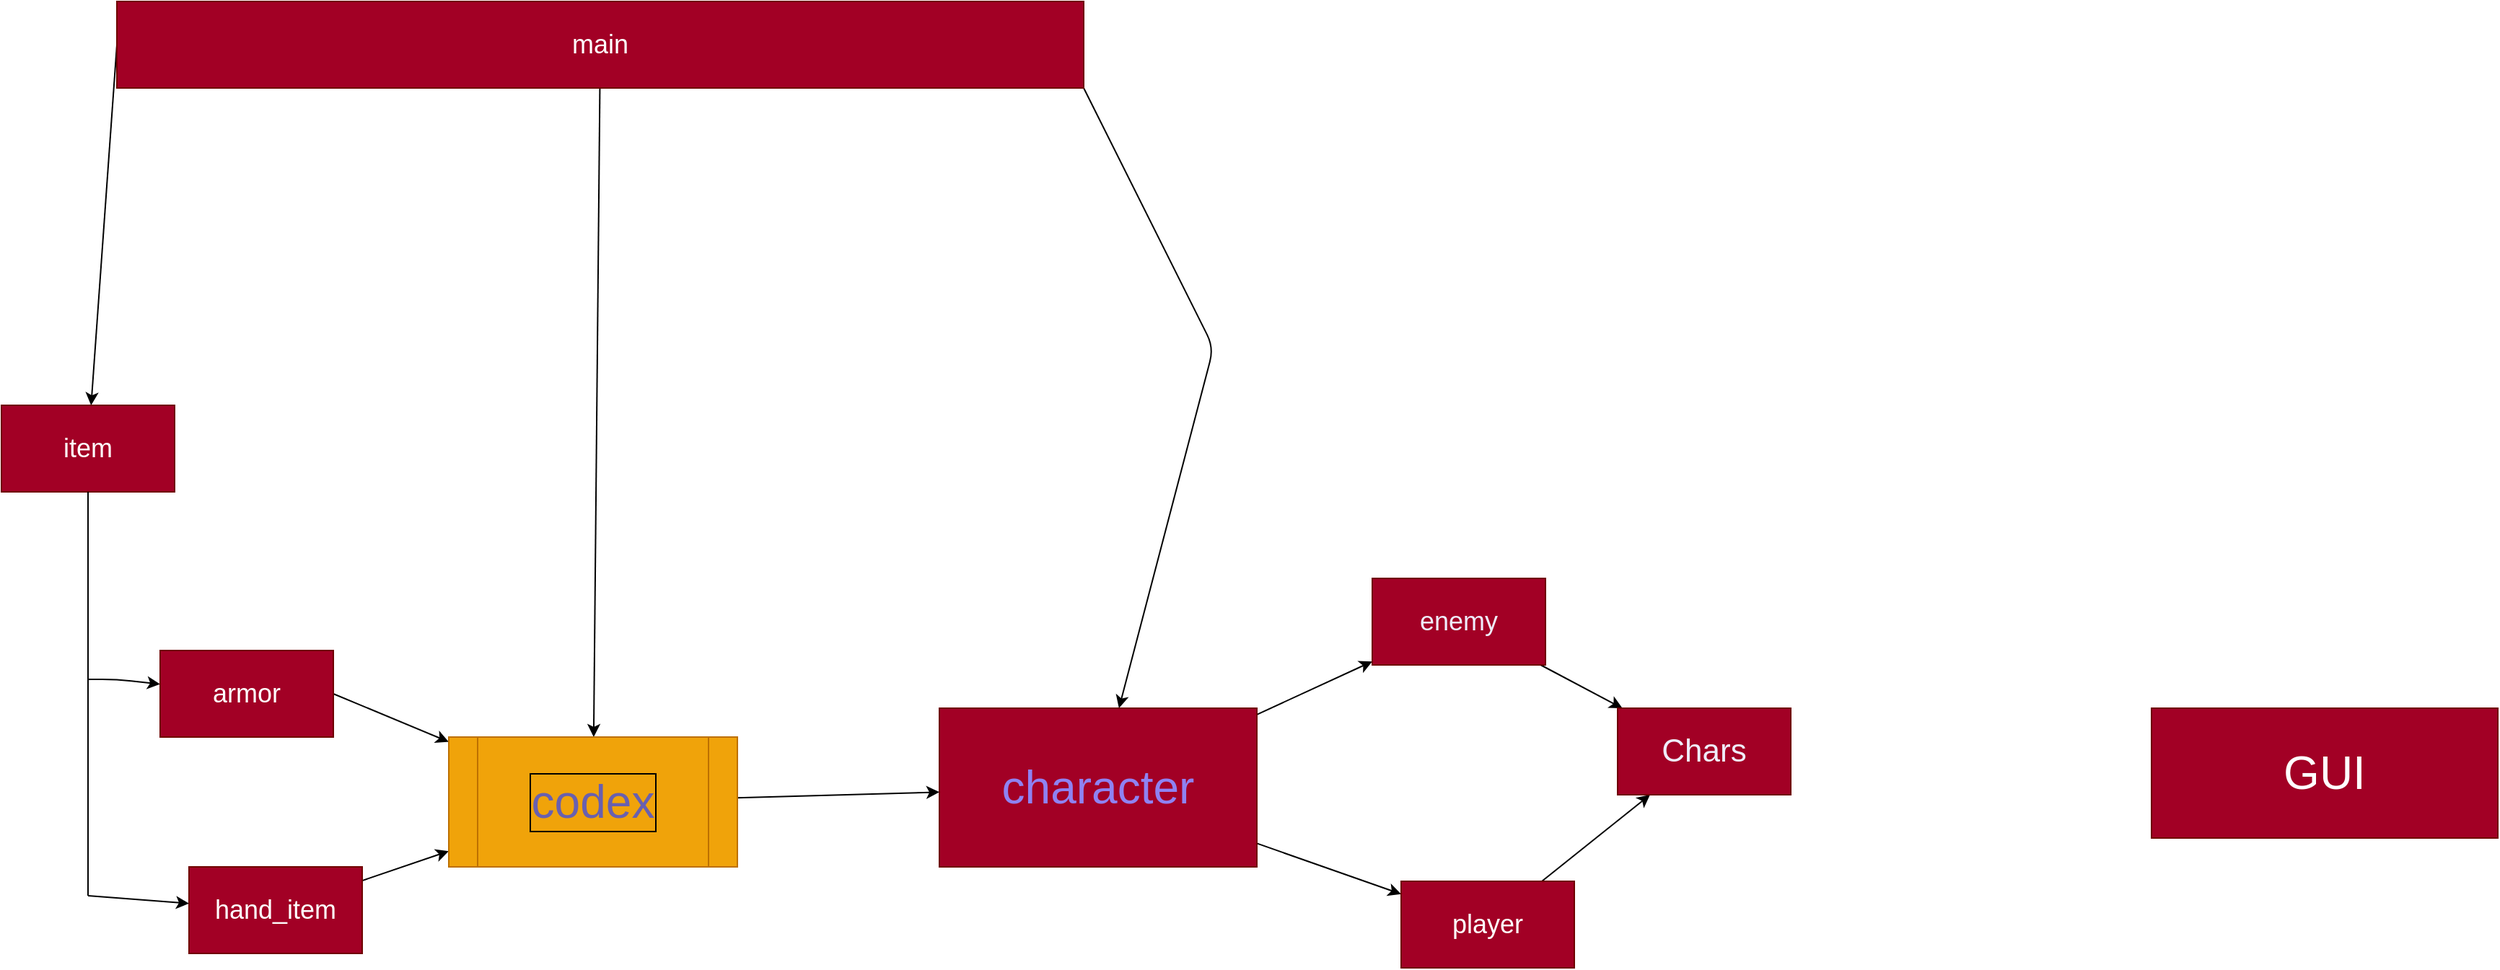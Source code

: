 <mxfile>
    <diagram id="UV4ok9fgToE_LLleCVYe" name="Page-1">
        <mxGraphModel dx="2080" dy="928" grid="1" gridSize="10" guides="1" tooltips="1" connect="1" arrows="1" fold="1" page="1" pageScale="1" pageWidth="1920" pageHeight="1200" math="0" shadow="0">
            <root>
                <mxCell id="0"/>
                <mxCell id="1" parent="0"/>
                <mxCell id="3" style="edgeStyle=none;html=1;exitX=1;exitY=1;exitDx=0;exitDy=0;" parent="1" source="2" target="4" edge="1">
                    <mxGeometry relative="1" as="geometry">
                        <mxPoint x="500" y="760" as="targetPoint"/>
                        <Array as="points">
                            <mxPoint x="1350" y="570"/>
                        </Array>
                    </mxGeometry>
                </mxCell>
                <mxCell id="8" value="" style="edgeStyle=none;html=1;exitX=0;exitY=0.5;exitDx=0;exitDy=0;" parent="1" source="2" target="7" edge="1">
                    <mxGeometry relative="1" as="geometry"/>
                </mxCell>
                <mxCell id="22" style="edgeStyle=none;html=1;" parent="1" source="2" target="33" edge="1">
                    <mxGeometry relative="1" as="geometry">
                        <mxPoint x="933.247" y="850" as="targetPoint"/>
                    </mxGeometry>
                </mxCell>
                <mxCell id="2" value="main" style="rounded=0;whiteSpace=wrap;html=1;fillColor=#a20025;fontColor=#ffffff;strokeColor=#6F0000;fontSize=18;labelBackgroundColor=none;gradientColor=none;perimeterSpacing=0;strokeWidth=1;shadow=0;glass=0;" parent="1" vertex="1">
                    <mxGeometry x="590" y="330" width="670" height="60" as="geometry"/>
                </mxCell>
                <mxCell id="6" value="" style="edgeStyle=none;html=1;" parent="1" source="4" target="5" edge="1">
                    <mxGeometry relative="1" as="geometry"/>
                </mxCell>
                <mxCell id="35" value="" style="edgeStyle=none;html=1;fontSize=32;fontColor=#6960af;" parent="1" source="4" target="34" edge="1">
                    <mxGeometry relative="1" as="geometry"/>
                </mxCell>
                <mxCell id="4" value="character" style="rounded=0;whiteSpace=wrap;html=1;fillColor=#a20025;fontColor=#8f82f2;strokeColor=#6F0000;fontSize=32;labelBackgroundColor=none;gradientColor=none;perimeterSpacing=0;strokeWidth=1;shadow=0;glass=0;" parent="1" vertex="1">
                    <mxGeometry x="1160" y="820" width="220" height="110" as="geometry"/>
                </mxCell>
                <mxCell id="39" style="edgeStyle=none;html=1;fontSize=32;" edge="1" parent="1" source="5" target="37">
                    <mxGeometry relative="1" as="geometry"/>
                </mxCell>
                <mxCell id="5" value="player" style="whiteSpace=wrap;html=1;fontSize=18;fillColor=#a20025;strokeColor=#6F0000;fontColor=#ffffff;rounded=0;labelBackgroundColor=none;gradientColor=none;strokeWidth=1;shadow=0;glass=0;" parent="1" vertex="1">
                    <mxGeometry x="1480" y="940" width="120" height="60" as="geometry"/>
                </mxCell>
                <mxCell id="12" value="" style="edgeStyle=none;html=1;" parent="1" target="11" edge="1">
                    <mxGeometry relative="1" as="geometry">
                        <mxPoint x="570" y="800" as="sourcePoint"/>
                        <Array as="points">
                            <mxPoint x="590" y="800"/>
                        </Array>
                    </mxGeometry>
                </mxCell>
                <mxCell id="7" value="item" style="whiteSpace=wrap;html=1;fontSize=18;fillColor=#a20025;strokeColor=#6F0000;fontColor=#ffffff;rounded=0;labelBackgroundColor=none;gradientColor=none;strokeWidth=1;shadow=0;glass=0;" parent="1" vertex="1">
                    <mxGeometry x="510" y="610.0" width="120" height="60" as="geometry"/>
                </mxCell>
                <mxCell id="16" style="edgeStyle=none;html=1;" parent="1" source="9" target="33" edge="1">
                    <mxGeometry relative="1" as="geometry"/>
                </mxCell>
                <mxCell id="9" value="hand_item" style="whiteSpace=wrap;html=1;fontSize=18;fillColor=#a20025;strokeColor=#6F0000;fontColor=#ffffff;rounded=0;labelBackgroundColor=none;gradientColor=none;strokeWidth=1;shadow=0;glass=0;" parent="1" vertex="1">
                    <mxGeometry x="640" y="930.0" width="120" height="60" as="geometry"/>
                </mxCell>
                <mxCell id="15" style="edgeStyle=none;html=1;exitX=1;exitY=0.5;exitDx=0;exitDy=0;" parent="1" source="11" target="33" edge="1">
                    <mxGeometry relative="1" as="geometry">
                        <mxPoint x="1190" y="920.0" as="targetPoint"/>
                    </mxGeometry>
                </mxCell>
                <mxCell id="11" value="armor" style="whiteSpace=wrap;html=1;fontSize=18;fillColor=#a20025;strokeColor=#6F0000;fontColor=#ffffff;rounded=0;labelBackgroundColor=none;gradientColor=none;strokeWidth=1;shadow=0;glass=0;" parent="1" vertex="1">
                    <mxGeometry x="620" y="780.0" width="120" height="60" as="geometry"/>
                </mxCell>
                <mxCell id="23" style="edgeStyle=none;html=1;" parent="1" source="33" target="4" edge="1">
                    <mxGeometry relative="1" as="geometry">
                        <mxPoint x="1030" y="872.647" as="sourcePoint"/>
                    </mxGeometry>
                </mxCell>
                <mxCell id="25" value="" style="endArrow=none;html=1;" parent="1" target="7" edge="1">
                    <mxGeometry width="50" height="50" relative="1" as="geometry">
                        <mxPoint x="570" y="950" as="sourcePoint"/>
                        <mxPoint x="740" y="780" as="targetPoint"/>
                    </mxGeometry>
                </mxCell>
                <mxCell id="30" value="" style="endArrow=classic;html=1;" parent="1" target="9" edge="1">
                    <mxGeometry width="50" height="50" relative="1" as="geometry">
                        <mxPoint x="570" y="950" as="sourcePoint"/>
                        <mxPoint x="620" y="900" as="targetPoint"/>
                    </mxGeometry>
                </mxCell>
                <mxCell id="33" value="codex" style="shape=process;whiteSpace=wrap;html=1;backgroundOutline=1;fontSize=32;fontColor=#6960af;labelBorderColor=default;fillColor=#f0a30a;strokeColor=#BD7000;" parent="1" vertex="1">
                    <mxGeometry x="820" y="840" width="200" height="90" as="geometry"/>
                </mxCell>
                <mxCell id="38" value="" style="edgeStyle=none;html=1;fontSize=32;" edge="1" parent="1" source="34" target="37">
                    <mxGeometry relative="1" as="geometry"/>
                </mxCell>
                <mxCell id="34" value="enemy" style="whiteSpace=wrap;html=1;fontSize=18;fillColor=#a20025;strokeColor=#6F0000;fontColor=#efedfd;rounded=0;labelBackgroundColor=none;gradientColor=none;strokeWidth=1;shadow=0;glass=0;" parent="1" vertex="1">
                    <mxGeometry x="1460" y="730" width="120" height="60" as="geometry"/>
                </mxCell>
                <mxCell id="36" value="GUI" style="rounded=0;whiteSpace=wrap;html=1;fillColor=#a20025;fontColor=#ffffff;strokeColor=#6F0000;fontSize=32;labelBackgroundColor=none;gradientColor=none;perimeterSpacing=0;strokeWidth=1;shadow=0;glass=0;" vertex="1" parent="1">
                    <mxGeometry x="2000" y="820" width="240" height="90" as="geometry"/>
                </mxCell>
                <mxCell id="37" value="Chars" style="whiteSpace=wrap;html=1;fontSize=22;fillColor=#a20025;strokeColor=#6F0000;fontColor=#efedfd;rounded=0;labelBackgroundColor=none;gradientColor=none;strokeWidth=1;shadow=0;glass=0;" vertex="1" parent="1">
                    <mxGeometry x="1630" y="820" width="120" height="60" as="geometry"/>
                </mxCell>
            </root>
        </mxGraphModel>
    </diagram>
</mxfile>